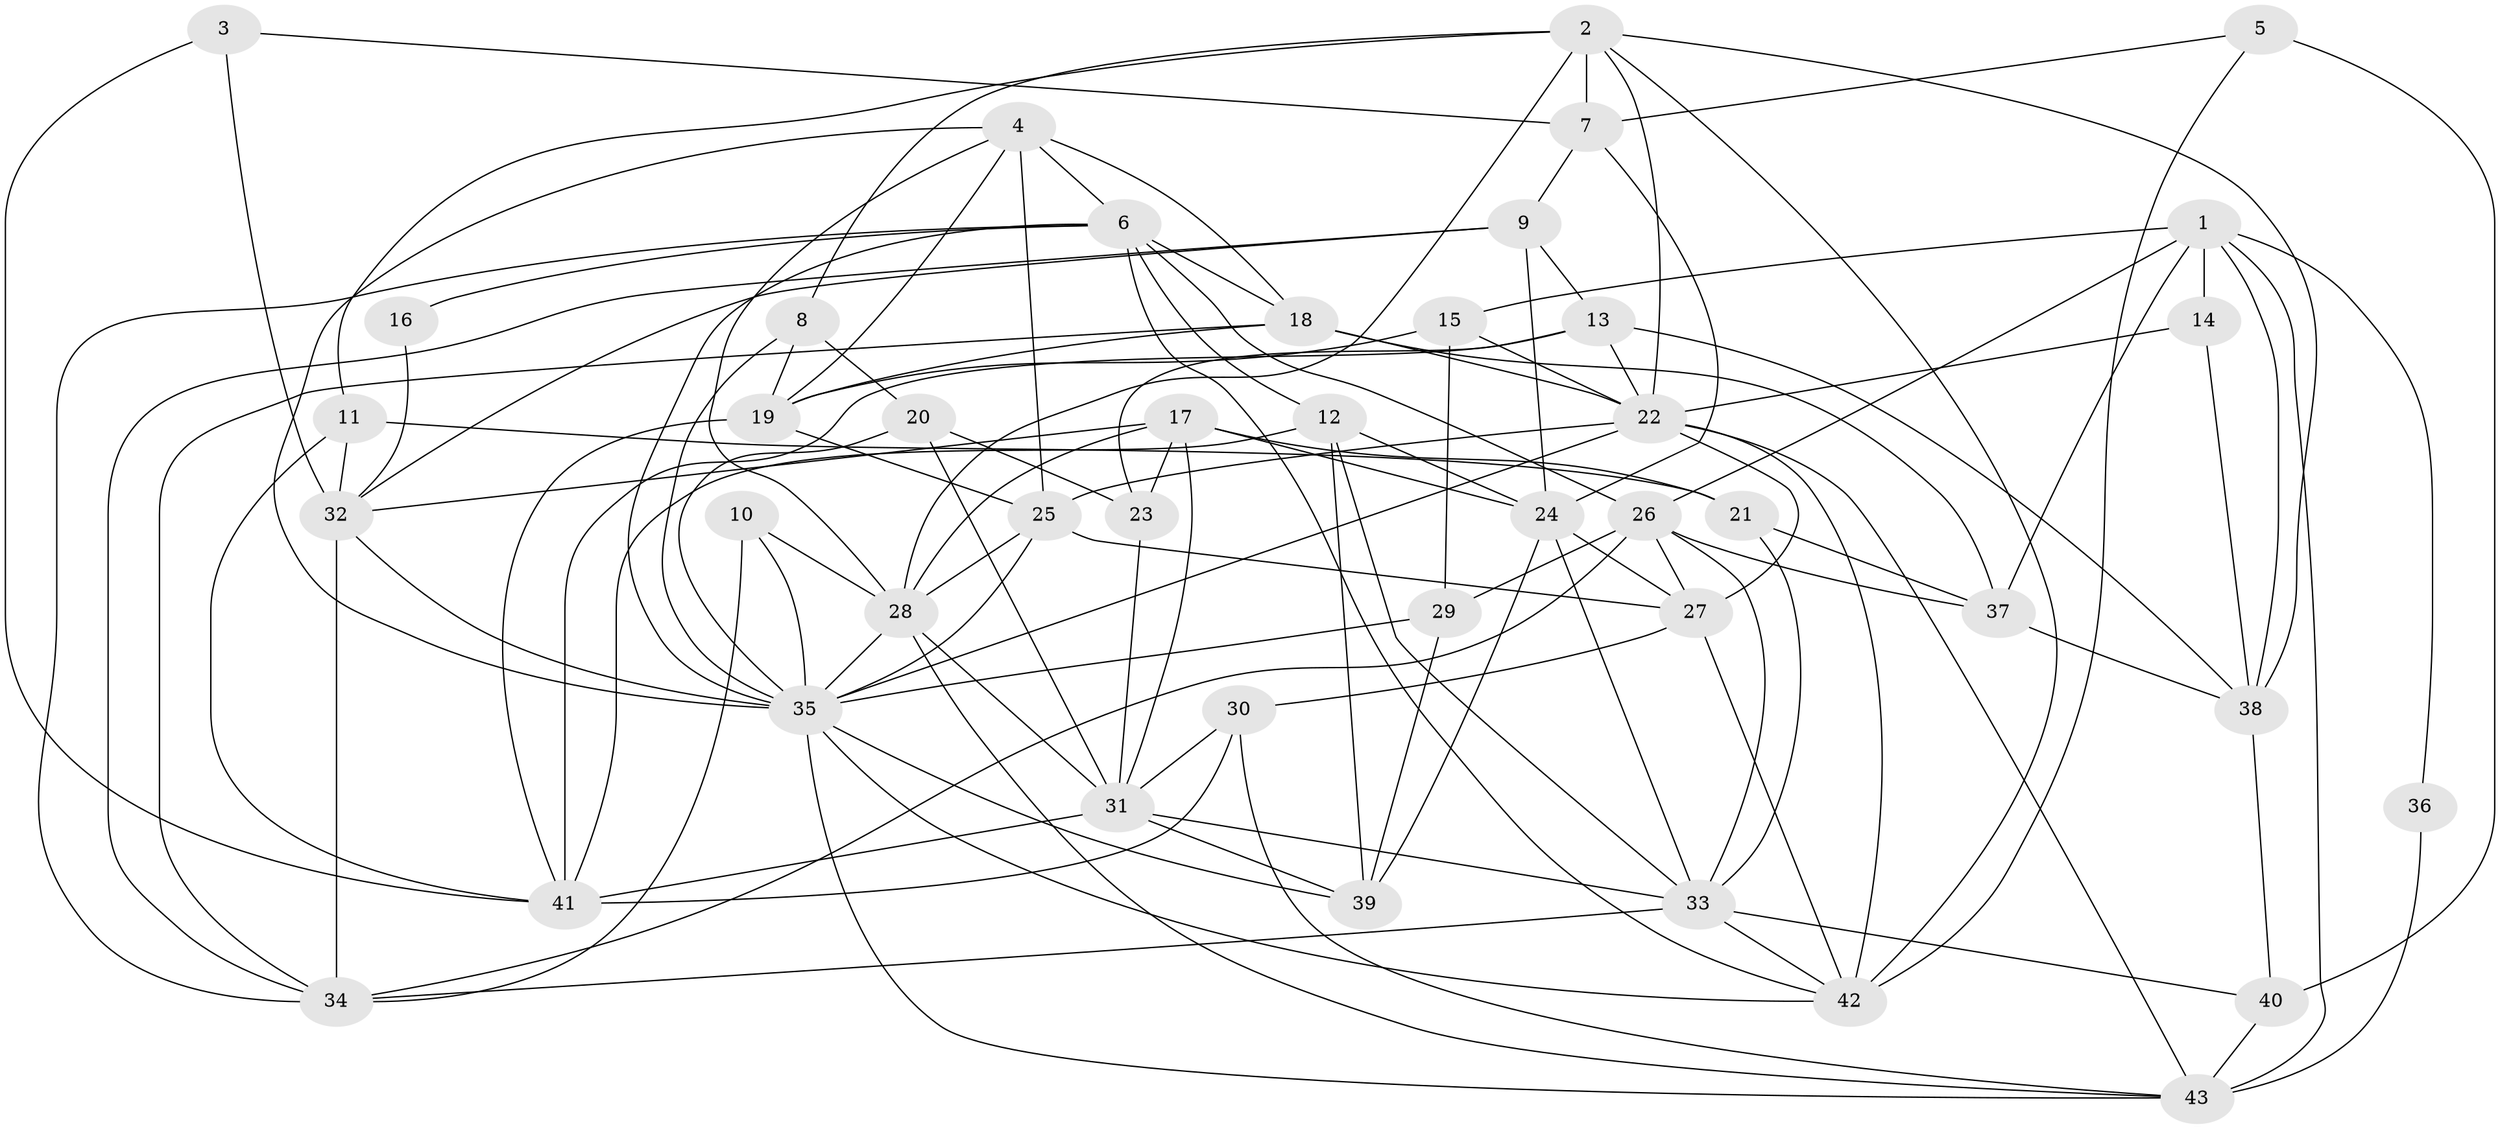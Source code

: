 // original degree distribution, {3: 0.32941176470588235, 4: 0.21176470588235294, 5: 0.18823529411764706, 6: 0.10588235294117647, 2: 0.11764705882352941, 8: 0.023529411764705882, 7: 0.023529411764705882}
// Generated by graph-tools (version 1.1) at 2025/50/03/09/25 03:50:07]
// undirected, 43 vertices, 121 edges
graph export_dot {
graph [start="1"]
  node [color=gray90,style=filled];
  1;
  2;
  3;
  4;
  5;
  6;
  7;
  8;
  9;
  10;
  11;
  12;
  13;
  14;
  15;
  16;
  17;
  18;
  19;
  20;
  21;
  22;
  23;
  24;
  25;
  26;
  27;
  28;
  29;
  30;
  31;
  32;
  33;
  34;
  35;
  36;
  37;
  38;
  39;
  40;
  41;
  42;
  43;
  1 -- 14 [weight=1.0];
  1 -- 15 [weight=1.0];
  1 -- 26 [weight=1.0];
  1 -- 36 [weight=1.0];
  1 -- 37 [weight=1.0];
  1 -- 38 [weight=1.0];
  1 -- 43 [weight=1.0];
  2 -- 7 [weight=1.0];
  2 -- 8 [weight=1.0];
  2 -- 11 [weight=1.0];
  2 -- 22 [weight=1.0];
  2 -- 28 [weight=1.0];
  2 -- 38 [weight=1.0];
  2 -- 42 [weight=1.0];
  3 -- 7 [weight=1.0];
  3 -- 32 [weight=1.0];
  3 -- 41 [weight=1.0];
  4 -- 6 [weight=1.0];
  4 -- 18 [weight=1.0];
  4 -- 19 [weight=1.0];
  4 -- 25 [weight=1.0];
  4 -- 28 [weight=1.0];
  4 -- 35 [weight=1.0];
  5 -- 7 [weight=1.0];
  5 -- 40 [weight=2.0];
  5 -- 42 [weight=1.0];
  6 -- 12 [weight=2.0];
  6 -- 16 [weight=1.0];
  6 -- 18 [weight=1.0];
  6 -- 26 [weight=1.0];
  6 -- 34 [weight=1.0];
  6 -- 35 [weight=1.0];
  6 -- 42 [weight=1.0];
  7 -- 9 [weight=1.0];
  7 -- 24 [weight=1.0];
  8 -- 19 [weight=1.0];
  8 -- 20 [weight=1.0];
  8 -- 35 [weight=1.0];
  9 -- 13 [weight=1.0];
  9 -- 24 [weight=1.0];
  9 -- 32 [weight=1.0];
  9 -- 34 [weight=1.0];
  10 -- 28 [weight=1.0];
  10 -- 34 [weight=1.0];
  10 -- 35 [weight=1.0];
  11 -- 21 [weight=1.0];
  11 -- 32 [weight=1.0];
  11 -- 41 [weight=1.0];
  12 -- 24 [weight=1.0];
  12 -- 33 [weight=1.0];
  12 -- 39 [weight=1.0];
  12 -- 41 [weight=1.0];
  13 -- 22 [weight=1.0];
  13 -- 23 [weight=1.0];
  13 -- 38 [weight=1.0];
  13 -- 41 [weight=2.0];
  14 -- 22 [weight=1.0];
  14 -- 38 [weight=1.0];
  15 -- 19 [weight=1.0];
  15 -- 22 [weight=1.0];
  15 -- 29 [weight=1.0];
  16 -- 32 [weight=1.0];
  17 -- 21 [weight=1.0];
  17 -- 23 [weight=1.0];
  17 -- 24 [weight=1.0];
  17 -- 28 [weight=1.0];
  17 -- 31 [weight=1.0];
  17 -- 32 [weight=1.0];
  18 -- 19 [weight=1.0];
  18 -- 22 [weight=1.0];
  18 -- 34 [weight=1.0];
  18 -- 37 [weight=1.0];
  19 -- 25 [weight=1.0];
  19 -- 41 [weight=1.0];
  20 -- 23 [weight=1.0];
  20 -- 31 [weight=1.0];
  20 -- 35 [weight=1.0];
  21 -- 33 [weight=1.0];
  21 -- 37 [weight=1.0];
  22 -- 25 [weight=1.0];
  22 -- 27 [weight=1.0];
  22 -- 35 [weight=1.0];
  22 -- 42 [weight=1.0];
  22 -- 43 [weight=1.0];
  23 -- 31 [weight=1.0];
  24 -- 27 [weight=1.0];
  24 -- 33 [weight=1.0];
  24 -- 39 [weight=1.0];
  25 -- 27 [weight=1.0];
  25 -- 28 [weight=1.0];
  25 -- 35 [weight=1.0];
  26 -- 27 [weight=1.0];
  26 -- 29 [weight=1.0];
  26 -- 33 [weight=1.0];
  26 -- 34 [weight=1.0];
  26 -- 37 [weight=1.0];
  27 -- 30 [weight=1.0];
  27 -- 42 [weight=1.0];
  28 -- 31 [weight=1.0];
  28 -- 35 [weight=1.0];
  28 -- 43 [weight=1.0];
  29 -- 35 [weight=1.0];
  29 -- 39 [weight=2.0];
  30 -- 31 [weight=1.0];
  30 -- 41 [weight=1.0];
  30 -- 43 [weight=1.0];
  31 -- 33 [weight=1.0];
  31 -- 39 [weight=1.0];
  31 -- 41 [weight=1.0];
  32 -- 34 [weight=1.0];
  32 -- 35 [weight=1.0];
  33 -- 34 [weight=1.0];
  33 -- 40 [weight=1.0];
  33 -- 42 [weight=1.0];
  35 -- 39 [weight=1.0];
  35 -- 42 [weight=1.0];
  35 -- 43 [weight=1.0];
  36 -- 43 [weight=1.0];
  37 -- 38 [weight=1.0];
  38 -- 40 [weight=1.0];
  40 -- 43 [weight=1.0];
}
